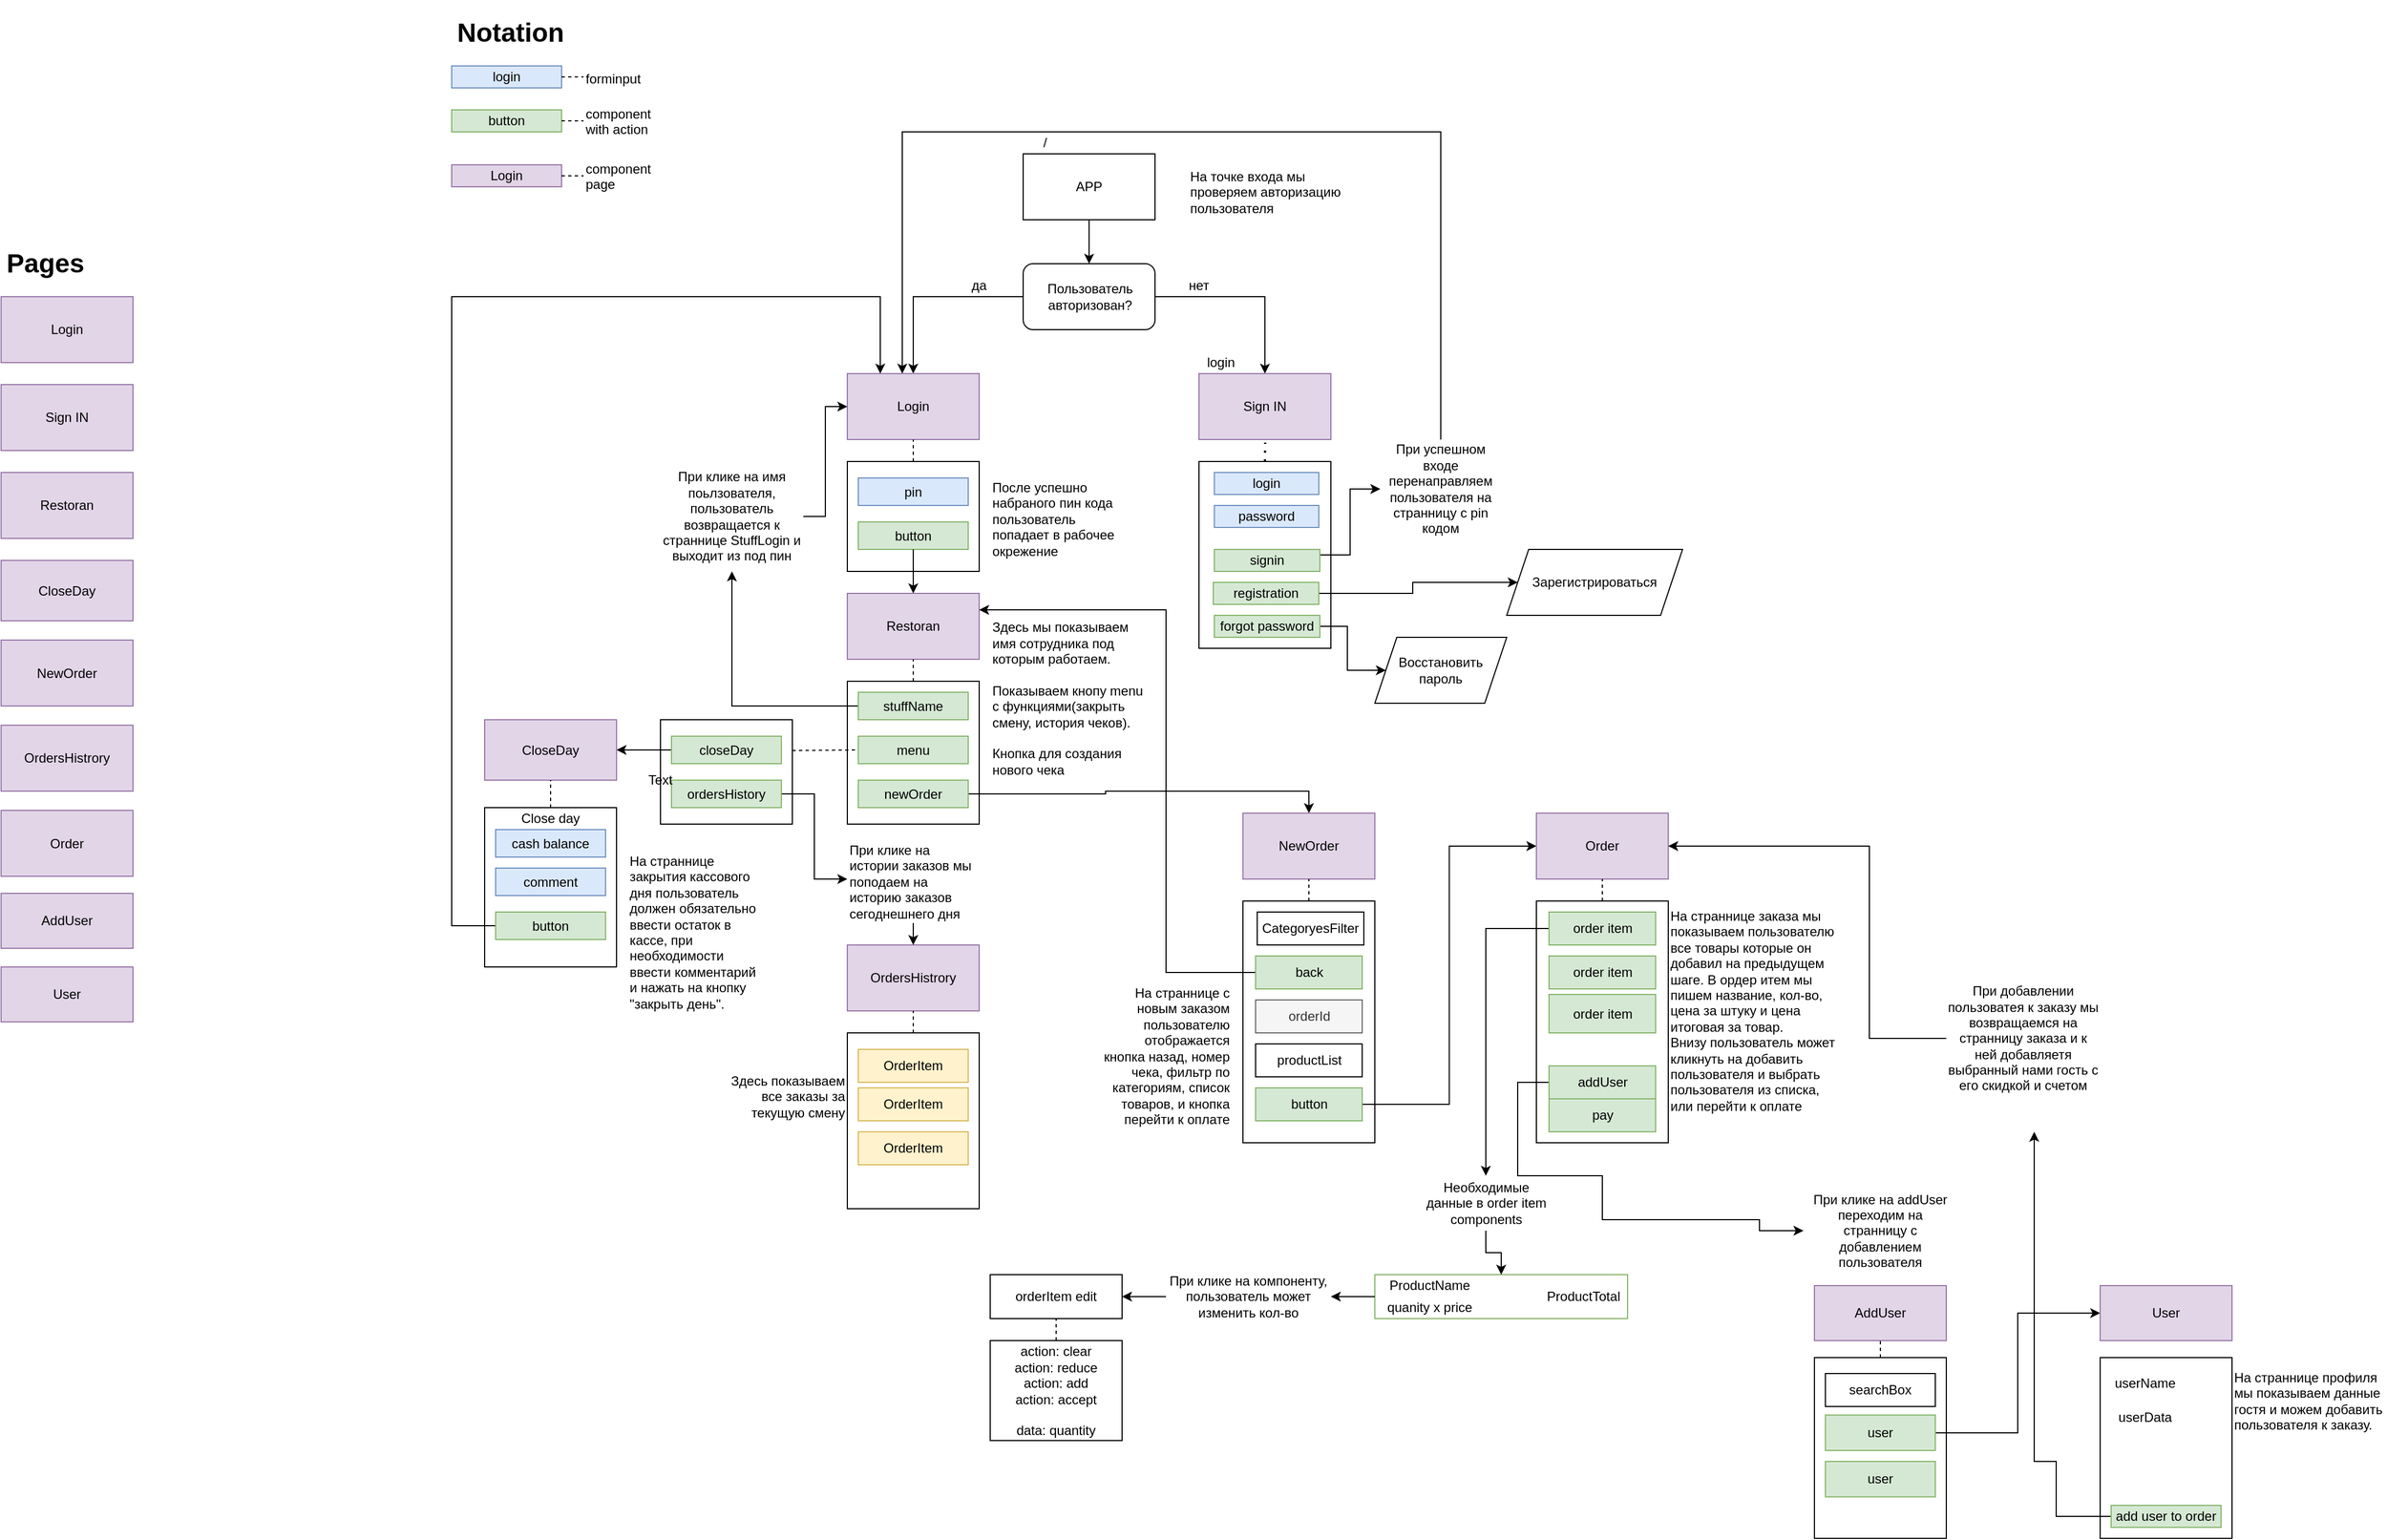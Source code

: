 <mxfile version="14.1.1" type="github" pages="2">
  <diagram id="w1IGCY3nbmWGk3qCiq3O" name="Scenarios">
    <mxGraphModel dx="3290" dy="2552" grid="1" gridSize="10" guides="1" tooltips="1" connect="1" arrows="1" fold="1" page="1" pageScale="1" pageWidth="827" pageHeight="1169" math="0" shadow="0">
      <root>
        <mxCell id="0" />
        <mxCell id="1" parent="0" />
        <mxCell id="aNe1XFJ8YNY24CfK5yjk-10" value="" style="rounded=0;whiteSpace=wrap;html=1;align=center;" vertex="1" parent="1">
          <mxGeometry x="400" y="320" width="120" height="170" as="geometry" />
        </mxCell>
        <mxCell id="w2oGDDwC-yfaYsdd0_vw-14" style="edgeStyle=orthogonalEdgeStyle;rounded=0;orthogonalLoop=1;jettySize=auto;html=1;exitX=0.5;exitY=1;exitDx=0;exitDy=0;entryX=0.5;entryY=0;entryDx=0;entryDy=0;" edge="1" parent="1" source="w2oGDDwC-yfaYsdd0_vw-1" target="w2oGDDwC-yfaYsdd0_vw-8">
          <mxGeometry relative="1" as="geometry" />
        </mxCell>
        <mxCell id="w2oGDDwC-yfaYsdd0_vw-1" value="APP" style="rounded=0;whiteSpace=wrap;html=1;" vertex="1" parent="1">
          <mxGeometry x="240" y="40" width="120" height="60" as="geometry" />
        </mxCell>
        <mxCell id="w2oGDDwC-yfaYsdd0_vw-2" value="На точке входа мы проверяем авторизацию пользователя" style="text;html=1;strokeColor=none;fillColor=none;align=left;verticalAlign=middle;whiteSpace=wrap;rounded=0;" vertex="1" parent="1">
          <mxGeometry x="390" y="50" width="170" height="50" as="geometry" />
        </mxCell>
        <mxCell id="w2oGDDwC-yfaYsdd0_vw-3" value="/" style="text;html=1;strokeColor=none;fillColor=none;align=center;verticalAlign=middle;whiteSpace=wrap;rounded=0;" vertex="1" parent="1">
          <mxGeometry x="240" y="20" width="40" height="20" as="geometry" />
        </mxCell>
        <mxCell id="w2oGDDwC-yfaYsdd0_vw-12" style="edgeStyle=orthogonalEdgeStyle;rounded=0;orthogonalLoop=1;jettySize=auto;html=1;exitX=0;exitY=0.5;exitDx=0;exitDy=0;" edge="1" parent="1" source="w2oGDDwC-yfaYsdd0_vw-8" target="w2oGDDwC-yfaYsdd0_vw-10">
          <mxGeometry relative="1" as="geometry" />
        </mxCell>
        <mxCell id="w2oGDDwC-yfaYsdd0_vw-16" style="edgeStyle=orthogonalEdgeStyle;rounded=0;orthogonalLoop=1;jettySize=auto;html=1;exitX=1;exitY=0.5;exitDx=0;exitDy=0;entryX=0.5;entryY=0;entryDx=0;entryDy=0;" edge="1" parent="1" source="w2oGDDwC-yfaYsdd0_vw-8" target="w2oGDDwC-yfaYsdd0_vw-15">
          <mxGeometry relative="1" as="geometry" />
        </mxCell>
        <mxCell id="w2oGDDwC-yfaYsdd0_vw-8" value="&lt;div style=&quot;text-align: center&quot;&gt;&lt;span&gt;Пользователь авторизован?&lt;/span&gt;&lt;/div&gt;" style="rounded=1;whiteSpace=wrap;html=1;align=left;" vertex="1" parent="1">
          <mxGeometry x="240" y="140" width="120" height="60" as="geometry" />
        </mxCell>
        <mxCell id="w2oGDDwC-yfaYsdd0_vw-10" value="Login" style="rounded=0;whiteSpace=wrap;html=1;align=center;fillColor=#e1d5e7;strokeColor=#9673a6;" vertex="1" parent="1">
          <mxGeometry x="80" y="240" width="120" height="60" as="geometry" />
        </mxCell>
        <mxCell id="w2oGDDwC-yfaYsdd0_vw-13" value="да" style="text;html=1;strokeColor=none;fillColor=none;align=center;verticalAlign=middle;whiteSpace=wrap;rounded=0;" vertex="1" parent="1">
          <mxGeometry x="180" y="150" width="40" height="20" as="geometry" />
        </mxCell>
        <mxCell id="w2oGDDwC-yfaYsdd0_vw-15" value="Sign IN" style="rounded=0;whiteSpace=wrap;html=1;align=center;fillColor=#e1d5e7;strokeColor=#9673a6;" vertex="1" parent="1">
          <mxGeometry x="400" y="240" width="120" height="60" as="geometry" />
        </mxCell>
        <mxCell id="w2oGDDwC-yfaYsdd0_vw-17" value="нет" style="text;html=1;strokeColor=none;fillColor=none;align=center;verticalAlign=middle;whiteSpace=wrap;rounded=0;" vertex="1" parent="1">
          <mxGeometry x="380" y="150" width="40" height="20" as="geometry" />
        </mxCell>
        <mxCell id="w2oGDDwC-yfaYsdd0_vw-31" value="Восстановить пароль" style="shape=parallelogram;perimeter=parallelogramPerimeter;whiteSpace=wrap;html=1;fixedSize=1;align=center;" vertex="1" parent="1">
          <mxGeometry x="560" y="480" width="120" height="60" as="geometry" />
        </mxCell>
        <mxCell id="w2oGDDwC-yfaYsdd0_vw-33" value="Зарегистрироваться" style="shape=parallelogram;perimeter=parallelogramPerimeter;whiteSpace=wrap;html=1;fixedSize=1;align=center;" vertex="1" parent="1">
          <mxGeometry x="680" y="400" width="160" height="60" as="geometry" />
        </mxCell>
        <mxCell id="w2oGDDwC-yfaYsdd0_vw-34" value="login" style="text;html=1;strokeColor=none;fillColor=none;align=center;verticalAlign=middle;whiteSpace=wrap;rounded=0;" vertex="1" parent="1">
          <mxGeometry x="400" y="220" width="40" height="20" as="geometry" />
        </mxCell>
        <mxCell id="aNe1XFJ8YNY24CfK5yjk-3" value="Restoran" style="rounded=0;whiteSpace=wrap;html=1;align=center;fillColor=#e1d5e7;strokeColor=#9673a6;" vertex="1" parent="1">
          <mxGeometry x="80" y="440" width="120" height="60" as="geometry" />
        </mxCell>
        <mxCell id="aNe1XFJ8YNY24CfK5yjk-7" value="login" style="rounded=0;whiteSpace=wrap;html=1;align=center;fillColor=#dae8fc;strokeColor=#6c8ebf;" vertex="1" parent="1">
          <mxGeometry x="414" y="330" width="95" height="20" as="geometry" />
        </mxCell>
        <mxCell id="aNe1XFJ8YNY24CfK5yjk-8" value="password" style="rounded=0;whiteSpace=wrap;html=1;align=center;fillColor=#dae8fc;strokeColor=#6c8ebf;" vertex="1" parent="1">
          <mxGeometry x="414" y="360" width="95" height="20" as="geometry" />
        </mxCell>
        <mxCell id="avErxySmuJCmImi-LPeo-18" style="edgeStyle=orthogonalEdgeStyle;rounded=0;orthogonalLoop=1;jettySize=auto;html=1;exitX=1;exitY=0.25;exitDx=0;exitDy=0;entryX=0;entryY=0.5;entryDx=0;entryDy=0;" edge="1" parent="1" source="aNe1XFJ8YNY24CfK5yjk-11" target="aNe1XFJ8YNY24CfK5yjk-15">
          <mxGeometry relative="1" as="geometry" />
        </mxCell>
        <mxCell id="aNe1XFJ8YNY24CfK5yjk-11" value="signin" style="rounded=0;whiteSpace=wrap;html=1;align=center;fillColor=#d5e8d4;strokeColor=#82b366;" vertex="1" parent="1">
          <mxGeometry x="414" y="400" width="96" height="20" as="geometry" />
        </mxCell>
        <mxCell id="avErxySmuJCmImi-LPeo-17" style="edgeStyle=orthogonalEdgeStyle;rounded=0;orthogonalLoop=1;jettySize=auto;html=1;exitX=1;exitY=0.5;exitDx=0;exitDy=0;entryX=0;entryY=0.5;entryDx=0;entryDy=0;" edge="1" parent="1" source="aNe1XFJ8YNY24CfK5yjk-12" target="w2oGDDwC-yfaYsdd0_vw-33">
          <mxGeometry relative="1" as="geometry" />
        </mxCell>
        <mxCell id="aNe1XFJ8YNY24CfK5yjk-12" value="registration" style="rounded=0;whiteSpace=wrap;html=1;align=center;fillColor=#d5e8d4;strokeColor=#82b366;" vertex="1" parent="1">
          <mxGeometry x="413" y="430" width="96" height="20" as="geometry" />
        </mxCell>
        <mxCell id="avErxySmuJCmImi-LPeo-16" style="edgeStyle=orthogonalEdgeStyle;rounded=0;orthogonalLoop=1;jettySize=auto;html=1;entryX=0;entryY=0.5;entryDx=0;entryDy=0;" edge="1" parent="1" source="aNe1XFJ8YNY24CfK5yjk-13" target="w2oGDDwC-yfaYsdd0_vw-31">
          <mxGeometry relative="1" as="geometry" />
        </mxCell>
        <mxCell id="aNe1XFJ8YNY24CfK5yjk-13" value="forgot password" style="rounded=0;whiteSpace=wrap;html=1;align=center;fillColor=#d5e8d4;strokeColor=#82b366;" vertex="1" parent="1">
          <mxGeometry x="414" y="460" width="96" height="20" as="geometry" />
        </mxCell>
        <mxCell id="aNe1XFJ8YNY24CfK5yjk-14" value="" style="endArrow=none;dashed=1;html=1;dashPattern=1 3;strokeWidth=2;entryX=0.502;entryY=1.047;entryDx=0;entryDy=0;entryPerimeter=0;exitX=0.5;exitY=0;exitDx=0;exitDy=0;" edge="1" parent="1" source="aNe1XFJ8YNY24CfK5yjk-10" target="w2oGDDwC-yfaYsdd0_vw-15">
          <mxGeometry width="50" height="50" relative="1" as="geometry">
            <mxPoint x="400" y="380" as="sourcePoint" />
            <mxPoint x="457" y="310" as="targetPoint" />
          </mxGeometry>
        </mxCell>
        <mxCell id="aNe1XFJ8YNY24CfK5yjk-18" style="edgeStyle=orthogonalEdgeStyle;rounded=0;orthogonalLoop=1;jettySize=auto;html=1;exitX=0.5;exitY=0;exitDx=0;exitDy=0;" edge="1" parent="1" source="aNe1XFJ8YNY24CfK5yjk-15">
          <mxGeometry relative="1" as="geometry">
            <mxPoint x="130" y="240" as="targetPoint" />
            <Array as="points">
              <mxPoint x="620" y="20" />
              <mxPoint x="130" y="20" />
            </Array>
          </mxGeometry>
        </mxCell>
        <mxCell id="aNe1XFJ8YNY24CfK5yjk-15" value="При успешном входе перенаправляем пользователя на странницу с pin кодом" style="text;html=1;strokeColor=none;fillColor=none;align=center;verticalAlign=middle;whiteSpace=wrap;rounded=0;" vertex="1" parent="1">
          <mxGeometry x="565" y="300" width="110" height="90" as="geometry" />
        </mxCell>
        <mxCell id="aNe1XFJ8YNY24CfK5yjk-27" value="" style="endArrow=none;dashed=1;html=1;entryX=0.5;entryY=1;entryDx=0;entryDy=0;exitX=0.5;exitY=0;exitDx=0;exitDy=0;" edge="1" parent="1" source="aNe1XFJ8YNY24CfK5yjk-24" target="w2oGDDwC-yfaYsdd0_vw-10">
          <mxGeometry width="50" height="50" relative="1" as="geometry">
            <mxPoint x="61" y="270" as="sourcePoint" />
            <mxPoint x="110" y="280" as="targetPoint" />
          </mxGeometry>
        </mxCell>
        <mxCell id="aNe1XFJ8YNY24CfK5yjk-32" value="" style="rounded=0;whiteSpace=wrap;html=1;align=right;" vertex="1" parent="1">
          <mxGeometry x="80" y="520" width="120" height="130" as="geometry" />
        </mxCell>
        <mxCell id="aNe1XFJ8YNY24CfK5yjk-33" value="" style="endArrow=none;dashed=1;html=1;entryX=0.5;entryY=1;entryDx=0;entryDy=0;exitX=0.5;exitY=0;exitDx=0;exitDy=0;" edge="1" parent="1" source="aNe1XFJ8YNY24CfK5yjk-32" target="aNe1XFJ8YNY24CfK5yjk-3">
          <mxGeometry width="50" height="50" relative="1" as="geometry">
            <mxPoint x="170" y="570" as="sourcePoint" />
            <mxPoint x="220" y="520" as="targetPoint" />
          </mxGeometry>
        </mxCell>
        <mxCell id="aNe1XFJ8YNY24CfK5yjk-48" style="edgeStyle=orthogonalEdgeStyle;rounded=0;orthogonalLoop=1;jettySize=auto;html=1;exitX=0;exitY=0.5;exitDx=0;exitDy=0;entryX=0.5;entryY=1;entryDx=0;entryDy=0;" edge="1" parent="1" source="aNe1XFJ8YNY24CfK5yjk-36" target="aNe1XFJ8YNY24CfK5yjk-51">
          <mxGeometry relative="1" as="geometry">
            <mxPoint x="-180" y="510" as="targetPoint" />
          </mxGeometry>
        </mxCell>
        <mxCell id="aNe1XFJ8YNY24CfK5yjk-36" value="stuffName" style="rounded=0;whiteSpace=wrap;html=1;align=center;fillColor=#d5e8d4;strokeColor=#82b366;" vertex="1" parent="1">
          <mxGeometry x="90" y="530" width="100" height="25" as="geometry" />
        </mxCell>
        <mxCell id="aNe1XFJ8YNY24CfK5yjk-38" value="menu" style="rounded=0;whiteSpace=wrap;html=1;align=center;fillColor=#d5e8d4;strokeColor=#82b366;" vertex="1" parent="1">
          <mxGeometry x="90" y="570" width="100" height="25" as="geometry" />
        </mxCell>
        <mxCell id="avErxySmuJCmImi-LPeo-57" style="edgeStyle=orthogonalEdgeStyle;rounded=0;orthogonalLoop=1;jettySize=auto;html=1;" edge="1" parent="1" source="aNe1XFJ8YNY24CfK5yjk-39" target="avErxySmuJCmImi-LPeo-47">
          <mxGeometry relative="1" as="geometry" />
        </mxCell>
        <mxCell id="aNe1XFJ8YNY24CfK5yjk-39" value="newOrder" style="rounded=0;whiteSpace=wrap;html=1;align=center;fillColor=#d5e8d4;strokeColor=#82b366;" vertex="1" parent="1">
          <mxGeometry x="90" y="610" width="100" height="25" as="geometry" />
        </mxCell>
        <mxCell id="aNe1XFJ8YNY24CfK5yjk-40" value="" style="endArrow=none;dashed=1;html=1;entryX=0;entryY=0.5;entryDx=0;entryDy=0;" edge="1" parent="1" target="aNe1XFJ8YNY24CfK5yjk-38">
          <mxGeometry width="50" height="50" relative="1" as="geometry">
            <mxPoint x="30" y="583" as="sourcePoint" />
            <mxPoint y="540" as="targetPoint" />
          </mxGeometry>
        </mxCell>
        <mxCell id="aNe1XFJ8YNY24CfK5yjk-42" value="" style="rounded=0;whiteSpace=wrap;html=1;align=right;" vertex="1" parent="1">
          <mxGeometry x="-90" y="555" width="120" height="95" as="geometry" />
        </mxCell>
        <mxCell id="avErxySmuJCmImi-LPeo-3" style="edgeStyle=orthogonalEdgeStyle;rounded=0;orthogonalLoop=1;jettySize=auto;html=1;exitX=0;exitY=0.5;exitDx=0;exitDy=0;entryX=1;entryY=0.5;entryDx=0;entryDy=0;" edge="1" parent="1" source="aNe1XFJ8YNY24CfK5yjk-44" target="avErxySmuJCmImi-LPeo-2">
          <mxGeometry relative="1" as="geometry" />
        </mxCell>
        <mxCell id="aNe1XFJ8YNY24CfK5yjk-44" value="closeDay" style="rounded=0;whiteSpace=wrap;html=1;align=center;fillColor=#d5e8d4;strokeColor=#82b366;" vertex="1" parent="1">
          <mxGeometry x="-80" y="570" width="100" height="25" as="geometry" />
        </mxCell>
        <mxCell id="avErxySmuJCmImi-LPeo-22" style="edgeStyle=orthogonalEdgeStyle;rounded=0;orthogonalLoop=1;jettySize=auto;html=1;entryX=0;entryY=0.5;entryDx=0;entryDy=0;" edge="1" parent="1" source="aNe1XFJ8YNY24CfK5yjk-46" target="avErxySmuJCmImi-LPeo-21">
          <mxGeometry relative="1" as="geometry" />
        </mxCell>
        <mxCell id="aNe1XFJ8YNY24CfK5yjk-46" value="ordersHistory" style="rounded=0;whiteSpace=wrap;html=1;align=center;fillColor=#d5e8d4;strokeColor=#82b366;" vertex="1" parent="1">
          <mxGeometry x="-80" y="610" width="100" height="25" as="geometry" />
        </mxCell>
        <mxCell id="avErxySmuJCmImi-LPeo-43" style="edgeStyle=orthogonalEdgeStyle;rounded=0;orthogonalLoop=1;jettySize=auto;html=1;entryX=0;entryY=0.5;entryDx=0;entryDy=0;" edge="1" parent="1" source="aNe1XFJ8YNY24CfK5yjk-51" target="w2oGDDwC-yfaYsdd0_vw-10">
          <mxGeometry relative="1" as="geometry" />
        </mxCell>
        <mxCell id="aNe1XFJ8YNY24CfK5yjk-51" value="При клике на имя поьлзователя, пользователь возвращается к страннице StuffLogin и выходит из под пин" style="text;html=1;strokeColor=none;fillColor=none;align=center;verticalAlign=middle;whiteSpace=wrap;rounded=0;" vertex="1" parent="1">
          <mxGeometry x="-90" y="320" width="130" height="100" as="geometry" />
        </mxCell>
        <mxCell id="avErxySmuJCmImi-LPeo-2" value="CloseDay" style="rounded=0;whiteSpace=wrap;html=1;align=center;fillColor=#e1d5e7;strokeColor=#9673a6;" vertex="1" parent="1">
          <mxGeometry x="-250" y="555" width="120" height="55" as="geometry" />
        </mxCell>
        <mxCell id="avErxySmuJCmImi-LPeo-4" value="" style="rounded=0;whiteSpace=wrap;html=1;align=right;" vertex="1" parent="1">
          <mxGeometry x="-250" y="635" width="120" height="145" as="geometry" />
        </mxCell>
        <mxCell id="avErxySmuJCmImi-LPeo-12" style="edgeStyle=orthogonalEdgeStyle;rounded=0;orthogonalLoop=1;jettySize=auto;html=1;exitX=0;exitY=0.5;exitDx=0;exitDy=0;entryX=0.25;entryY=0;entryDx=0;entryDy=0;" edge="1" parent="1" source="avErxySmuJCmImi-LPeo-10" target="w2oGDDwC-yfaYsdd0_vw-10">
          <mxGeometry relative="1" as="geometry">
            <mxPoint x="110" y="170" as="targetPoint" />
            <Array as="points">
              <mxPoint x="-280" y="743" />
              <mxPoint x="-280" y="170" />
              <mxPoint x="110" y="170" />
            </Array>
          </mxGeometry>
        </mxCell>
        <mxCell id="avErxySmuJCmImi-LPeo-5" value="cash balance" style="rounded=0;whiteSpace=wrap;html=1;align=center;fillColor=#dae8fc;strokeColor=#6c8ebf;" vertex="1" parent="1">
          <mxGeometry x="-240" y="655" width="100" height="25" as="geometry" />
        </mxCell>
        <mxCell id="avErxySmuJCmImi-LPeo-6" value="Close day" style="text;html=1;strokeColor=none;fillColor=none;align=center;verticalAlign=middle;whiteSpace=wrap;rounded=0;" vertex="1" parent="1">
          <mxGeometry x="-250" y="635" width="120" height="20" as="geometry" />
        </mxCell>
        <mxCell id="avErxySmuJCmImi-LPeo-7" value="comment" style="rounded=0;whiteSpace=wrap;html=1;align=center;fillColor=#dae8fc;strokeColor=#6c8ebf;" vertex="1" parent="1">
          <mxGeometry x="-240" y="690" width="100" height="25" as="geometry" />
        </mxCell>
        <mxCell id="avErxySmuJCmImi-LPeo-10" value="button" style="rounded=0;whiteSpace=wrap;html=1;align=center;fillColor=#d5e8d4;strokeColor=#82b366;" vertex="1" parent="1">
          <mxGeometry x="-240" y="730" width="100" height="25" as="geometry" />
        </mxCell>
        <mxCell id="avErxySmuJCmImi-LPeo-11" value="На страннице закрытия кассового дня пользователь должен обязательно ввести остаток в кассе, при необходимости ввести комментарий и нажать на кнопку &quot;закрыть день&quot;.&amp;nbsp;" style="text;html=1;strokeColor=none;fillColor=none;align=left;verticalAlign=top;whiteSpace=wrap;rounded=0;" vertex="1" parent="1">
          <mxGeometry x="-120" y="670" width="120" height="170" as="geometry" />
        </mxCell>
        <mxCell id="avErxySmuJCmImi-LPeo-13" value="" style="endArrow=none;dashed=1;html=1;entryX=0.5;entryY=1;entryDx=0;entryDy=0;exitX=0.5;exitY=0;exitDx=0;exitDy=0;" edge="1" parent="1" source="avErxySmuJCmImi-LPeo-6" target="avErxySmuJCmImi-LPeo-2">
          <mxGeometry width="50" height="50" relative="1" as="geometry">
            <mxPoint x="-210" y="650" as="sourcePoint" />
            <mxPoint x="-160" y="600" as="targetPoint" />
          </mxGeometry>
        </mxCell>
        <mxCell id="avErxySmuJCmImi-LPeo-20" value="OrdersHistrory" style="rounded=0;whiteSpace=wrap;html=1;align=center;fillColor=#e1d5e7;strokeColor=#9673a6;" vertex="1" parent="1">
          <mxGeometry x="80" y="760" width="120" height="60" as="geometry" />
        </mxCell>
        <mxCell id="avErxySmuJCmImi-LPeo-23" style="edgeStyle=orthogonalEdgeStyle;rounded=0;orthogonalLoop=1;jettySize=auto;html=1;exitX=0.5;exitY=1;exitDx=0;exitDy=0;entryX=0.5;entryY=0;entryDx=0;entryDy=0;" edge="1" parent="1" source="avErxySmuJCmImi-LPeo-21" target="avErxySmuJCmImi-LPeo-20">
          <mxGeometry relative="1" as="geometry" />
        </mxCell>
        <mxCell id="avErxySmuJCmImi-LPeo-21" value="При клике на истории заказов мы поподаем на историю заказов сегоднешнего дня" style="text;html=1;strokeColor=none;fillColor=none;align=left;verticalAlign=top;whiteSpace=wrap;rounded=0;" vertex="1" parent="1">
          <mxGeometry x="80" y="660" width="120" height="80" as="geometry" />
        </mxCell>
        <mxCell id="avErxySmuJCmImi-LPeo-24" value="" style="rounded=0;whiteSpace=wrap;html=1;align=center;" vertex="1" parent="1">
          <mxGeometry x="80" y="840" width="120" height="160" as="geometry" />
        </mxCell>
        <mxCell id="avErxySmuJCmImi-LPeo-25" value="" style="endArrow=none;dashed=1;html=1;entryX=0.5;entryY=1;entryDx=0;entryDy=0;exitX=0.5;exitY=0;exitDx=0;exitDy=0;" edge="1" parent="1" source="avErxySmuJCmImi-LPeo-24" target="avErxySmuJCmImi-LPeo-20">
          <mxGeometry width="50" height="50" relative="1" as="geometry">
            <mxPoint x="110" y="860" as="sourcePoint" />
            <mxPoint x="160" y="810" as="targetPoint" />
          </mxGeometry>
        </mxCell>
        <mxCell id="avErxySmuJCmImi-LPeo-26" value="Здесь показываем все заказы за текущую смену" style="text;html=1;strokeColor=none;fillColor=none;align=right;verticalAlign=top;whiteSpace=wrap;rounded=0;" vertex="1" parent="1">
          <mxGeometry x="-40" y="870" width="120" height="60" as="geometry" />
        </mxCell>
        <mxCell id="avErxySmuJCmImi-LPeo-27" value="OrderItem" style="rounded=0;whiteSpace=wrap;html=1;align=center;fillColor=#fff2cc;strokeColor=#d6b656;" vertex="1" parent="1">
          <mxGeometry x="90" y="855" width="100" height="30" as="geometry" />
        </mxCell>
        <mxCell id="avErxySmuJCmImi-LPeo-29" value="OrderItem" style="rounded=0;whiteSpace=wrap;html=1;align=center;fillColor=#fff2cc;strokeColor=#d6b656;" vertex="1" parent="1">
          <mxGeometry x="90" y="890" width="100" height="30" as="geometry" />
        </mxCell>
        <mxCell id="avErxySmuJCmImi-LPeo-30" value="OrderItem" style="rounded=0;whiteSpace=wrap;html=1;align=center;fillColor=#fff2cc;strokeColor=#d6b656;" vertex="1" parent="1">
          <mxGeometry x="90" y="930" width="100" height="30" as="geometry" />
        </mxCell>
        <mxCell id="avErxySmuJCmImi-LPeo-32" value="login" style="rounded=0;whiteSpace=wrap;html=1;align=center;fillColor=#dae8fc;strokeColor=#6c8ebf;" vertex="1" parent="1">
          <mxGeometry x="-280" y="-40" width="100" height="20" as="geometry" />
        </mxCell>
        <mxCell id="avErxySmuJCmImi-LPeo-34" value="forminput" style="text;html=1;strokeColor=none;fillColor=none;align=left;verticalAlign=top;whiteSpace=wrap;rounded=0;" vertex="1" parent="1">
          <mxGeometry x="-160" y="-42.5" width="60" height="25" as="geometry" />
        </mxCell>
        <mxCell id="avErxySmuJCmImi-LPeo-35" value="" style="endArrow=none;dashed=1;html=1;entryX=0;entryY=0.5;entryDx=0;entryDy=0;exitX=1;exitY=0.5;exitDx=0;exitDy=0;" edge="1" parent="1" source="avErxySmuJCmImi-LPeo-32" target="avErxySmuJCmImi-LPeo-34">
          <mxGeometry width="50" height="50" relative="1" as="geometry">
            <mxPoint x="-180" y="80" as="sourcePoint" />
            <mxPoint x="-130" y="30" as="targetPoint" />
          </mxGeometry>
        </mxCell>
        <mxCell id="avErxySmuJCmImi-LPeo-36" value="button" style="rounded=0;whiteSpace=wrap;html=1;align=center;fillColor=#d5e8d4;strokeColor=#82b366;" vertex="1" parent="1">
          <mxGeometry x="-280" width="100" height="20" as="geometry" />
        </mxCell>
        <mxCell id="avErxySmuJCmImi-LPeo-37" value="component with action" style="text;html=1;strokeColor=none;fillColor=none;align=left;verticalAlign=top;whiteSpace=wrap;rounded=0;" vertex="1" parent="1">
          <mxGeometry x="-160" y="-10" width="80" height="40" as="geometry" />
        </mxCell>
        <mxCell id="avErxySmuJCmImi-LPeo-38" value="" style="endArrow=none;dashed=1;html=1;entryX=0;entryY=0.5;entryDx=0;entryDy=0;exitX=1;exitY=0.5;exitDx=0;exitDy=0;" edge="1" parent="1" source="avErxySmuJCmImi-LPeo-36" target="avErxySmuJCmImi-LPeo-37">
          <mxGeometry width="50" height="50" relative="1" as="geometry">
            <mxPoint x="-200" y="40" as="sourcePoint" />
            <mxPoint x="-150" y="-10" as="targetPoint" />
          </mxGeometry>
        </mxCell>
        <mxCell id="avErxySmuJCmImi-LPeo-41" value="" style="group" vertex="1" connectable="0" parent="1">
          <mxGeometry x="80" y="320" width="120" height="100" as="geometry" />
        </mxCell>
        <mxCell id="aNe1XFJ8YNY24CfK5yjk-24" value="" style="rounded=0;whiteSpace=wrap;html=1;align=center;" vertex="1" parent="avErxySmuJCmImi-LPeo-41">
          <mxGeometry width="120" height="100" as="geometry" />
        </mxCell>
        <mxCell id="aNe1XFJ8YNY24CfK5yjk-25" value="pin" style="rounded=0;whiteSpace=wrap;html=1;align=center;fillColor=#dae8fc;strokeColor=#6c8ebf;" vertex="1" parent="avErxySmuJCmImi-LPeo-41">
          <mxGeometry x="10" y="15" width="100" height="25" as="geometry" />
        </mxCell>
        <mxCell id="aNe1XFJ8YNY24CfK5yjk-28" value="button" style="rounded=0;whiteSpace=wrap;html=1;align=center;fillColor=#d5e8d4;strokeColor=#82b366;" vertex="1" parent="avErxySmuJCmImi-LPeo-41">
          <mxGeometry x="10" y="55" width="100" height="25" as="geometry" />
        </mxCell>
        <mxCell id="aNe1XFJ8YNY24CfK5yjk-29" style="edgeStyle=orthogonalEdgeStyle;rounded=0;orthogonalLoop=1;jettySize=auto;html=1;exitX=0.5;exitY=1;exitDx=0;exitDy=0;" edge="1" parent="avErxySmuJCmImi-LPeo-41" source="aNe1XFJ8YNY24CfK5yjk-24" target="aNe1XFJ8YNY24CfK5yjk-24">
          <mxGeometry relative="1" as="geometry" />
        </mxCell>
        <mxCell id="avErxySmuJCmImi-LPeo-42" style="edgeStyle=orthogonalEdgeStyle;rounded=0;orthogonalLoop=1;jettySize=auto;html=1;exitX=0.5;exitY=1;exitDx=0;exitDy=0;entryX=0.5;entryY=0;entryDx=0;entryDy=0;" edge="1" parent="1" source="aNe1XFJ8YNY24CfK5yjk-28" target="aNe1XFJ8YNY24CfK5yjk-3">
          <mxGeometry relative="1" as="geometry" />
        </mxCell>
        <mxCell id="avErxySmuJCmImi-LPeo-47" value="NewOrder" style="rounded=0;whiteSpace=wrap;html=1;align=center;fillColor=#e1d5e7;strokeColor=#9673a6;" vertex="1" parent="1">
          <mxGeometry x="440" y="640" width="120" height="60" as="geometry" />
        </mxCell>
        <mxCell id="avErxySmuJCmImi-LPeo-48" value="" style="rounded=0;whiteSpace=wrap;html=1;align=center;" vertex="1" parent="1">
          <mxGeometry x="440" y="720" width="120" height="220" as="geometry" />
        </mxCell>
        <mxCell id="avErxySmuJCmImi-LPeo-49" value="На страннице с новым заказом пользователю отображается кнопка назад, номер чека, фильтр по категориям, список товаров, и кнопка перейти к оплате" style="text;html=1;strokeColor=none;fillColor=none;align=right;verticalAlign=top;whiteSpace=wrap;rounded=0;" vertex="1" parent="1">
          <mxGeometry x="310" y="790" width="120" height="140" as="geometry" />
        </mxCell>
        <mxCell id="avErxySmuJCmImi-LPeo-51" value="CategoryesFilter" style="rounded=0;whiteSpace=wrap;html=1;align=center;" vertex="1" parent="1">
          <mxGeometry x="453" y="730" width="97" height="30" as="geometry" />
        </mxCell>
        <mxCell id="avErxySmuJCmImi-LPeo-59" style="edgeStyle=orthogonalEdgeStyle;rounded=0;orthogonalLoop=1;jettySize=auto;html=1;entryX=1;entryY=0.25;entryDx=0;entryDy=0;" edge="1" parent="1" source="avErxySmuJCmImi-LPeo-52" target="aNe1XFJ8YNY24CfK5yjk-3">
          <mxGeometry relative="1" as="geometry">
            <mxPoint x="380" y="490" as="targetPoint" />
            <Array as="points">
              <mxPoint x="370" y="785" />
              <mxPoint x="370" y="455" />
            </Array>
          </mxGeometry>
        </mxCell>
        <mxCell id="avErxySmuJCmImi-LPeo-52" value="back" style="rounded=0;whiteSpace=wrap;html=1;align=center;fillColor=#d5e8d4;strokeColor=#82b366;" vertex="1" parent="1">
          <mxGeometry x="451.5" y="770" width="97" height="30" as="geometry" />
        </mxCell>
        <mxCell id="avErxySmuJCmImi-LPeo-53" value="orderId" style="rounded=0;whiteSpace=wrap;html=1;align=center;fillColor=#f5f5f5;strokeColor=#666666;fontColor=#333333;" vertex="1" parent="1">
          <mxGeometry x="451.5" y="810" width="97" height="30" as="geometry" />
        </mxCell>
        <mxCell id="avErxySmuJCmImi-LPeo-54" value="productList" style="rounded=0;whiteSpace=wrap;html=1;align=center;" vertex="1" parent="1">
          <mxGeometry x="451.5" y="850" width="97" height="30" as="geometry" />
        </mxCell>
        <mxCell id="avErxySmuJCmImi-LPeo-78" style="edgeStyle=orthogonalEdgeStyle;rounded=0;orthogonalLoop=1;jettySize=auto;html=1;entryX=0;entryY=0.5;entryDx=0;entryDy=0;" edge="1" parent="1" source="avErxySmuJCmImi-LPeo-55" target="avErxySmuJCmImi-LPeo-74">
          <mxGeometry relative="1" as="geometry">
            <mxPoint x="710" y="710" as="targetPoint" />
          </mxGeometry>
        </mxCell>
        <mxCell id="avErxySmuJCmImi-LPeo-55" value="button" style="rounded=0;whiteSpace=wrap;html=1;align=center;fillColor=#d5e8d4;strokeColor=#82b366;" vertex="1" parent="1">
          <mxGeometry x="451.5" y="890" width="97" height="30" as="geometry" />
        </mxCell>
        <mxCell id="avErxySmuJCmImi-LPeo-56" value="" style="endArrow=none;dashed=1;html=1;entryX=0.5;entryY=1;entryDx=0;entryDy=0;" edge="1" parent="1" target="avErxySmuJCmImi-LPeo-47">
          <mxGeometry width="50" height="50" relative="1" as="geometry">
            <mxPoint x="500" y="720" as="sourcePoint" />
            <mxPoint x="560" y="710" as="targetPoint" />
          </mxGeometry>
        </mxCell>
        <mxCell id="aNe1XFJ8YNY24CfK5yjk-31" value="После успешно набраного пин кода пользователь попадает в рабочее окрежение" style="text;html=1;strokeColor=none;fillColor=none;align=left;verticalAlign=top;whiteSpace=wrap;rounded=0;" vertex="1" parent="1">
          <mxGeometry x="210" y="330" width="120" height="80" as="geometry" />
        </mxCell>
        <mxCell id="aNe1XFJ8YNY24CfK5yjk-34" value="Здесь мы показываем имя сотрудника под которым работаем.&lt;br&gt;&lt;br&gt;Показываем кнопу menu с функциями(закрыть смену, история чеков).&lt;br&gt;&lt;br&gt;Кнопка для создания нового чека&lt;br&gt;&lt;br&gt;" style="text;html=1;strokeColor=none;fillColor=none;align=left;verticalAlign=middle;whiteSpace=wrap;rounded=0;" vertex="1" parent="1">
          <mxGeometry x="210" y="482.5" width="140" height="120" as="geometry" />
        </mxCell>
        <mxCell id="avErxySmuJCmImi-LPeo-60" value="Login" style="rounded=0;whiteSpace=wrap;html=1;align=center;fillColor=#e1d5e7;strokeColor=#9673a6;" vertex="1" parent="1">
          <mxGeometry x="-280" y="50" width="100" height="20" as="geometry" />
        </mxCell>
        <mxCell id="avErxySmuJCmImi-LPeo-61" value="component page" style="text;html=1;strokeColor=none;fillColor=none;align=left;verticalAlign=top;whiteSpace=wrap;rounded=0;" vertex="1" parent="1">
          <mxGeometry x="-160" y="40" width="80" height="40" as="geometry" />
        </mxCell>
        <mxCell id="avErxySmuJCmImi-LPeo-62" value="" style="endArrow=none;dashed=1;html=1;entryX=0;entryY=0.5;entryDx=0;entryDy=0;exitX=1;exitY=0.5;exitDx=0;exitDy=0;" edge="1" parent="1" source="avErxySmuJCmImi-LPeo-60" target="avErxySmuJCmImi-LPeo-61">
          <mxGeometry width="50" height="50" relative="1" as="geometry">
            <mxPoint x="-280" y="150" as="sourcePoint" />
            <mxPoint x="-230" y="100" as="targetPoint" />
          </mxGeometry>
        </mxCell>
        <mxCell id="avErxySmuJCmImi-LPeo-65" value="Login" style="rounded=0;whiteSpace=wrap;html=1;align=center;fillColor=#e1d5e7;strokeColor=#9673a6;" vertex="1" parent="1">
          <mxGeometry x="-690" y="170" width="120" height="60" as="geometry" />
        </mxCell>
        <mxCell id="avErxySmuJCmImi-LPeo-66" value="Sign IN" style="rounded=0;whiteSpace=wrap;html=1;align=center;fillColor=#e1d5e7;strokeColor=#9673a6;" vertex="1" parent="1">
          <mxGeometry x="-690" y="250" width="120" height="60" as="geometry" />
        </mxCell>
        <mxCell id="avErxySmuJCmImi-LPeo-67" value="Restoran" style="rounded=0;whiteSpace=wrap;html=1;align=center;fillColor=#e1d5e7;strokeColor=#9673a6;" vertex="1" parent="1">
          <mxGeometry x="-690" y="330" width="120" height="60" as="geometry" />
        </mxCell>
        <mxCell id="avErxySmuJCmImi-LPeo-68" value="CloseDay" style="rounded=0;whiteSpace=wrap;html=1;align=center;fillColor=#e1d5e7;strokeColor=#9673a6;" vertex="1" parent="1">
          <mxGeometry x="-690" y="410" width="120" height="55" as="geometry" />
        </mxCell>
        <mxCell id="avErxySmuJCmImi-LPeo-69" value="NewOrder" style="rounded=0;whiteSpace=wrap;html=1;align=center;fillColor=#e1d5e7;strokeColor=#9673a6;" vertex="1" parent="1">
          <mxGeometry x="-690" y="482.5" width="120" height="60" as="geometry" />
        </mxCell>
        <mxCell id="avErxySmuJCmImi-LPeo-70" value="OrdersHistrory" style="rounded=0;whiteSpace=wrap;html=1;align=center;fillColor=#e1d5e7;strokeColor=#9673a6;" vertex="1" parent="1">
          <mxGeometry x="-690" y="560" width="120" height="60" as="geometry" />
        </mxCell>
        <mxCell id="avErxySmuJCmImi-LPeo-71" value="Text" style="text;html=1;strokeColor=none;fillColor=none;align=center;verticalAlign=middle;whiteSpace=wrap;rounded=0;" vertex="1" parent="1">
          <mxGeometry x="-110" y="600" width="40" height="20" as="geometry" />
        </mxCell>
        <mxCell id="avErxySmuJCmImi-LPeo-72" value="&lt;h1&gt;Pages&lt;/h1&gt;" style="text;html=1;strokeColor=none;fillColor=none;spacing=5;spacingTop=-20;whiteSpace=wrap;overflow=hidden;rounded=0;align=left;" vertex="1" parent="1">
          <mxGeometry x="-690" y="120" width="120" height="40" as="geometry" />
        </mxCell>
        <mxCell id="avErxySmuJCmImi-LPeo-73" value="&lt;h1&gt;Notation&lt;/h1&gt;" style="text;html=1;strokeColor=none;fillColor=none;spacing=5;spacingTop=-20;whiteSpace=wrap;overflow=hidden;rounded=0;align=left;" vertex="1" parent="1">
          <mxGeometry x="-280" y="-90" width="120" height="40" as="geometry" />
        </mxCell>
        <mxCell id="avErxySmuJCmImi-LPeo-74" value="Order" style="rounded=0;whiteSpace=wrap;html=1;align=center;fillColor=#e1d5e7;strokeColor=#9673a6;" vertex="1" parent="1">
          <mxGeometry x="707" y="640" width="120" height="60" as="geometry" />
        </mxCell>
        <mxCell id="avErxySmuJCmImi-LPeo-75" value="Order" style="rounded=0;whiteSpace=wrap;html=1;align=center;fillColor=#e1d5e7;strokeColor=#9673a6;" vertex="1" parent="1">
          <mxGeometry x="-690" y="637.5" width="120" height="60" as="geometry" />
        </mxCell>
        <mxCell id="avErxySmuJCmImi-LPeo-76" value="" style="rounded=0;whiteSpace=wrap;html=1;align=center;" vertex="1" parent="1">
          <mxGeometry x="707" y="720" width="120" height="220" as="geometry" />
        </mxCell>
        <mxCell id="avErxySmuJCmImi-LPeo-99" style="edgeStyle=orthogonalEdgeStyle;rounded=0;orthogonalLoop=1;jettySize=auto;html=1;entryX=0.5;entryY=0;entryDx=0;entryDy=0;" edge="1" parent="1" source="avErxySmuJCmImi-LPeo-80" target="avErxySmuJCmImi-LPeo-98">
          <mxGeometry relative="1" as="geometry">
            <Array as="points">
              <mxPoint x="661" y="745" />
            </Array>
          </mxGeometry>
        </mxCell>
        <mxCell id="avErxySmuJCmImi-LPeo-80" value="order item" style="rounded=0;whiteSpace=wrap;html=1;align=center;fillColor=#d5e8d4;strokeColor=#82b366;" vertex="1" parent="1">
          <mxGeometry x="718.5" y="730" width="97" height="30" as="geometry" />
        </mxCell>
        <mxCell id="avErxySmuJCmImi-LPeo-81" value="" style="endArrow=none;dashed=1;html=1;entryX=0.5;entryY=1;entryDx=0;entryDy=0;exitX=0.5;exitY=0;exitDx=0;exitDy=0;" edge="1" parent="1" source="avErxySmuJCmImi-LPeo-76" target="avErxySmuJCmImi-LPeo-74">
          <mxGeometry width="50" height="50" relative="1" as="geometry">
            <mxPoint x="510" y="810" as="sourcePoint" />
            <mxPoint x="560" y="760" as="targetPoint" />
          </mxGeometry>
        </mxCell>
        <mxCell id="avErxySmuJCmImi-LPeo-82" value="order item" style="rounded=0;whiteSpace=wrap;html=1;align=center;fillColor=#d5e8d4;strokeColor=#82b366;" vertex="1" parent="1">
          <mxGeometry x="718.5" y="770" width="97" height="30" as="geometry" />
        </mxCell>
        <mxCell id="avErxySmuJCmImi-LPeo-83" value="order item" style="rounded=0;whiteSpace=wrap;html=1;align=center;fillColor=#d5e8d4;strokeColor=#82b366;" vertex="1" parent="1">
          <mxGeometry x="718.5" y="805" width="97" height="35" as="geometry" />
        </mxCell>
        <mxCell id="avErxySmuJCmImi-LPeo-84" value="pay" style="rounded=0;whiteSpace=wrap;html=1;align=center;fillColor=#d5e8d4;strokeColor=#82b366;" vertex="1" parent="1">
          <mxGeometry x="718.5" y="900" width="97" height="30" as="geometry" />
        </mxCell>
        <mxCell id="avErxySmuJCmImi-LPeo-112" style="edgeStyle=orthogonalEdgeStyle;rounded=0;orthogonalLoop=1;jettySize=auto;html=1;entryX=0;entryY=0.5;entryDx=0;entryDy=0;exitX=0;exitY=0.5;exitDx=0;exitDy=0;" edge="1" parent="1" source="avErxySmuJCmImi-LPeo-85" target="avErxySmuJCmImi-LPeo-111">
          <mxGeometry relative="1" as="geometry">
            <mxPoint x="690" y="960" as="targetPoint" />
            <Array as="points">
              <mxPoint x="690" y="885" />
              <mxPoint x="690" y="970" />
              <mxPoint x="767" y="970" />
              <mxPoint x="767" y="1010" />
              <mxPoint x="910" y="1010" />
              <mxPoint x="910" y="1020" />
            </Array>
          </mxGeometry>
        </mxCell>
        <mxCell id="avErxySmuJCmImi-LPeo-85" value="addUser" style="rounded=0;whiteSpace=wrap;html=1;align=center;fillColor=#d5e8d4;strokeColor=#82b366;" vertex="1" parent="1">
          <mxGeometry x="718.5" y="870" width="97" height="30" as="geometry" />
        </mxCell>
        <mxCell id="avErxySmuJCmImi-LPeo-86" value="На страннице заказа мы показываем пользователю все товары которые он добавил на предыдущем шаге. В ордер итем мы пишем название, кол-во, цена за штуку и цена итоговая за товар.&amp;nbsp;&lt;br&gt;Внизу пользователь может кликнуть на добавить пользователя и выбрать пользователя из списка, или перейти к оплате" style="text;html=1;strokeColor=none;fillColor=none;align=left;verticalAlign=top;whiteSpace=wrap;rounded=0;" vertex="1" parent="1">
          <mxGeometry x="827" y="720" width="153" height="220" as="geometry" />
        </mxCell>
        <mxCell id="avErxySmuJCmImi-LPeo-97" value="" style="group" vertex="1" connectable="0" parent="1">
          <mxGeometry x="560" y="1060" width="230" height="40" as="geometry" />
        </mxCell>
        <mxCell id="avErxySmuJCmImi-LPeo-90" value="" style="rounded=0;whiteSpace=wrap;html=1;align=center;strokeColor=#82b366;fillColor=none;" vertex="1" parent="avErxySmuJCmImi-LPeo-97">
          <mxGeometry width="230" height="40" as="geometry" />
        </mxCell>
        <mxCell id="avErxySmuJCmImi-LPeo-91" value="ProductName" style="text;html=1;strokeColor=none;fillColor=none;align=center;verticalAlign=middle;whiteSpace=wrap;rounded=0;" vertex="1" parent="avErxySmuJCmImi-LPeo-97">
          <mxGeometry x="30" width="40" height="20" as="geometry" />
        </mxCell>
        <mxCell id="avErxySmuJCmImi-LPeo-92" value="quanity x price" style="text;html=1;strokeColor=none;fillColor=none;align=center;verticalAlign=middle;whiteSpace=wrap;rounded=0;" vertex="1" parent="avErxySmuJCmImi-LPeo-97">
          <mxGeometry y="20" width="100" height="20" as="geometry" />
        </mxCell>
        <mxCell id="avErxySmuJCmImi-LPeo-94" value="ProductTotal" style="text;html=1;strokeColor=none;fillColor=none;align=center;verticalAlign=middle;whiteSpace=wrap;rounded=0;" vertex="1" parent="avErxySmuJCmImi-LPeo-97">
          <mxGeometry x="170" y="10" width="40" height="20" as="geometry" />
        </mxCell>
        <mxCell id="avErxySmuJCmImi-LPeo-100" style="edgeStyle=orthogonalEdgeStyle;rounded=0;orthogonalLoop=1;jettySize=auto;html=1;entryX=0.5;entryY=0;entryDx=0;entryDy=0;" edge="1" parent="1" source="avErxySmuJCmImi-LPeo-98" target="avErxySmuJCmImi-LPeo-90">
          <mxGeometry relative="1" as="geometry" />
        </mxCell>
        <mxCell id="avErxySmuJCmImi-LPeo-98" value="Необходимые данные в order item components" style="text;html=1;strokeColor=none;fillColor=none;align=center;verticalAlign=middle;whiteSpace=wrap;rounded=0;" vertex="1" parent="1">
          <mxGeometry x="603.5" y="970" width="115" height="50" as="geometry" />
        </mxCell>
        <mxCell id="avErxySmuJCmImi-LPeo-105" style="edgeStyle=orthogonalEdgeStyle;rounded=0;orthogonalLoop=1;jettySize=auto;html=1;" edge="1" parent="1" source="avErxySmuJCmImi-LPeo-103" target="avErxySmuJCmImi-LPeo-106">
          <mxGeometry relative="1" as="geometry">
            <mxPoint x="290" y="1080" as="targetPoint" />
          </mxGeometry>
        </mxCell>
        <mxCell id="avErxySmuJCmImi-LPeo-103" value="При клике на компоненту, пользователь может изменить кол-во" style="text;html=1;strokeColor=none;fillColor=none;align=center;verticalAlign=middle;whiteSpace=wrap;rounded=0;" vertex="1" parent="1">
          <mxGeometry x="370" y="1040" width="150" height="80" as="geometry" />
        </mxCell>
        <mxCell id="avErxySmuJCmImi-LPeo-104" style="edgeStyle=orthogonalEdgeStyle;rounded=0;orthogonalLoop=1;jettySize=auto;html=1;" edge="1" parent="1" source="avErxySmuJCmImi-LPeo-90" target="avErxySmuJCmImi-LPeo-103">
          <mxGeometry relative="1" as="geometry" />
        </mxCell>
        <mxCell id="avErxySmuJCmImi-LPeo-106" value="orderItem edit" style="rounded=0;whiteSpace=wrap;html=1;" vertex="1" parent="1">
          <mxGeometry x="210" y="1060" width="120" height="40" as="geometry" />
        </mxCell>
        <mxCell id="avErxySmuJCmImi-LPeo-109" value="action: clear&lt;br&gt;action:&amp;nbsp;reduce&lt;br&gt;action: add&lt;br&gt;action: accept&lt;br&gt;&lt;br&gt;data: quantity" style="rounded=0;whiteSpace=wrap;html=1;fillColor=none;align=center;" vertex="1" parent="1">
          <mxGeometry x="210" y="1120" width="120" height="91" as="geometry" />
        </mxCell>
        <mxCell id="avErxySmuJCmImi-LPeo-110" value="" style="endArrow=none;dashed=1;html=1;exitX=0.5;exitY=0;exitDx=0;exitDy=0;entryX=0.5;entryY=1;entryDx=0;entryDy=0;" edge="1" parent="1" source="avErxySmuJCmImi-LPeo-109" target="avErxySmuJCmImi-LPeo-106">
          <mxGeometry width="50" height="50" relative="1" as="geometry">
            <mxPoint x="250" y="1110" as="sourcePoint" />
            <mxPoint x="300" y="1060" as="targetPoint" />
          </mxGeometry>
        </mxCell>
        <mxCell id="avErxySmuJCmImi-LPeo-111" value="При клике на addUser переходим на странницу с добавлением пользователя" style="text;html=1;strokeColor=none;fillColor=none;align=center;verticalAlign=middle;whiteSpace=wrap;rounded=0;" vertex="1" parent="1">
          <mxGeometry x="950" y="980" width="140" height="80" as="geometry" />
        </mxCell>
        <mxCell id="avErxySmuJCmImi-LPeo-113" value="AddUser" style="rounded=0;whiteSpace=wrap;html=1;fillColor=#e1d5e7;align=center;strokeColor=#9673a6;" vertex="1" parent="1">
          <mxGeometry x="960" y="1070" width="120" height="50" as="geometry" />
        </mxCell>
        <mxCell id="avErxySmuJCmImi-LPeo-115" value="" style="rounded=0;whiteSpace=wrap;html=1;fillColor=none;align=center;" vertex="1" parent="1">
          <mxGeometry x="960" y="1135.5" width="120" height="164.5" as="geometry" />
        </mxCell>
        <mxCell id="avErxySmuJCmImi-LPeo-116" value="searchBox" style="rounded=0;whiteSpace=wrap;html=1;fillColor=none;align=center;" vertex="1" parent="1">
          <mxGeometry x="970" y="1150" width="100" height="30" as="geometry" />
        </mxCell>
        <mxCell id="avErxySmuJCmImi-LPeo-117" value="" style="endArrow=none;dashed=1;html=1;entryX=0.5;entryY=1;entryDx=0;entryDy=0;" edge="1" parent="1" source="avErxySmuJCmImi-LPeo-115" target="avErxySmuJCmImi-LPeo-113">
          <mxGeometry width="50" height="50" relative="1" as="geometry">
            <mxPoint x="880" y="1140" as="sourcePoint" />
            <mxPoint x="930" y="1090" as="targetPoint" />
          </mxGeometry>
        </mxCell>
        <mxCell id="avErxySmuJCmImi-LPeo-122" style="edgeStyle=orthogonalEdgeStyle;rounded=0;orthogonalLoop=1;jettySize=auto;html=1;entryX=0;entryY=0.5;entryDx=0;entryDy=0;" edge="1" parent="1" source="avErxySmuJCmImi-LPeo-118" target="avErxySmuJCmImi-LPeo-120">
          <mxGeometry relative="1" as="geometry" />
        </mxCell>
        <mxCell id="avErxySmuJCmImi-LPeo-118" value="user" style="rounded=0;whiteSpace=wrap;html=1;fillColor=#d5e8d4;align=center;strokeColor=#82b366;" vertex="1" parent="1">
          <mxGeometry x="970" y="1187.75" width="100" height="32.25" as="geometry" />
        </mxCell>
        <mxCell id="avErxySmuJCmImi-LPeo-119" value="user" style="rounded=0;whiteSpace=wrap;html=1;fillColor=#d5e8d4;align=center;strokeColor=#82b366;" vertex="1" parent="1">
          <mxGeometry x="970" y="1230" width="100" height="32.25" as="geometry" />
        </mxCell>
        <mxCell id="avErxySmuJCmImi-LPeo-120" value="User" style="rounded=0;whiteSpace=wrap;html=1;fillColor=#e1d5e7;align=center;strokeColor=#9673a6;" vertex="1" parent="1">
          <mxGeometry x="1220" y="1070" width="120" height="50" as="geometry" />
        </mxCell>
        <mxCell id="avErxySmuJCmImi-LPeo-123" value="" style="rounded=0;whiteSpace=wrap;html=1;fillColor=none;align=center;" vertex="1" parent="1">
          <mxGeometry x="1220" y="1135.5" width="120" height="164.5" as="geometry" />
        </mxCell>
        <mxCell id="avErxySmuJCmImi-LPeo-129" style="edgeStyle=orthogonalEdgeStyle;rounded=0;orthogonalLoop=1;jettySize=auto;html=1;entryX=1;entryY=0.5;entryDx=0;entryDy=0;" edge="1" parent="1" source="avErxySmuJCmImi-LPeo-131" target="avErxySmuJCmImi-LPeo-74">
          <mxGeometry relative="1" as="geometry">
            <mxPoint x="1120" y="770" as="targetPoint" />
            <Array as="points">
              <mxPoint x="1010" y="845" />
              <mxPoint x="1010" y="670" />
            </Array>
          </mxGeometry>
        </mxCell>
        <mxCell id="avErxySmuJCmImi-LPeo-133" style="edgeStyle=orthogonalEdgeStyle;rounded=0;orthogonalLoop=1;jettySize=auto;html=1;" edge="1" parent="1" source="avErxySmuJCmImi-LPeo-124" target="avErxySmuJCmImi-LPeo-131">
          <mxGeometry relative="1" as="geometry">
            <mxPoint x="1170" y="980" as="targetPoint" />
            <Array as="points">
              <mxPoint x="1180" y="1280" />
              <mxPoint x="1180" y="1230" />
              <mxPoint x="1160" y="1230" />
            </Array>
          </mxGeometry>
        </mxCell>
        <mxCell id="avErxySmuJCmImi-LPeo-124" value="add user to order" style="rounded=0;whiteSpace=wrap;html=1;fillColor=#d5e8d4;align=center;strokeColor=#82b366;" vertex="1" parent="1">
          <mxGeometry x="1230" y="1270" width="100" height="20" as="geometry" />
        </mxCell>
        <mxCell id="avErxySmuJCmImi-LPeo-127" value="userName" style="text;html=1;strokeColor=none;fillColor=none;align=center;verticalAlign=middle;whiteSpace=wrap;rounded=0;" vertex="1" parent="1">
          <mxGeometry x="1241" y="1149" width="40" height="20" as="geometry" />
        </mxCell>
        <mxCell id="avErxySmuJCmImi-LPeo-128" value="userData" style="text;html=1;strokeColor=none;fillColor=none;align=center;verticalAlign=middle;whiteSpace=wrap;rounded=0;" vertex="1" parent="1">
          <mxGeometry x="1241" y="1180" width="40" height="20" as="geometry" />
        </mxCell>
        <mxCell id="avErxySmuJCmImi-LPeo-130" value="На страннице профиля мы показываем данные гостя и можем добавить пользователя к заказу." style="text;html=1;strokeColor=none;fillColor=none;align=left;verticalAlign=top;whiteSpace=wrap;rounded=0;" vertex="1" parent="1">
          <mxGeometry x="1340" y="1140" width="140" height="160" as="geometry" />
        </mxCell>
        <mxCell id="avErxySmuJCmImi-LPeo-131" value="При добавлении пользоватея к заказу мы возвращаемся на странницу заказа и к ней добавляетя выбранный нами гость с его скидкой и счетом" style="text;html=1;strokeColor=none;fillColor=none;align=center;verticalAlign=middle;whiteSpace=wrap;rounded=0;" vertex="1" parent="1">
          <mxGeometry x="1080" y="760" width="140" height="170" as="geometry" />
        </mxCell>
        <mxCell id="avErxySmuJCmImi-LPeo-134" value="AddUser" style="rounded=0;whiteSpace=wrap;html=1;fillColor=#e1d5e7;align=center;strokeColor=#9673a6;" vertex="1" parent="1">
          <mxGeometry x="-690" y="713" width="120" height="50" as="geometry" />
        </mxCell>
        <mxCell id="avErxySmuJCmImi-LPeo-135" value="User" style="rounded=0;whiteSpace=wrap;html=1;fillColor=#e1d5e7;align=center;strokeColor=#9673a6;" vertex="1" parent="1">
          <mxGeometry x="-690" y="780" width="120" height="50" as="geometry" />
        </mxCell>
      </root>
    </mxGraphModel>
  </diagram>
  <diagram id="Fdd5uCRcAM72iZbEjS7j" name="SignIn">
    <mxGraphModel dx="479" dy="314" grid="1" gridSize="10" guides="1" tooltips="1" connect="1" arrows="1" fold="1" page="1" pageScale="1" pageWidth="827" pageHeight="1169" math="0" shadow="0">
      <root>
        <mxCell id="MEYYuDmpujNnPS7k1JJJ-0" />
        <mxCell id="MEYYuDmpujNnPS7k1JJJ-1" parent="MEYYuDmpujNnPS7k1JJJ-0" />
        <mxCell id="MEYYuDmpujNnPS7k1JJJ-2" value="" style="rounded=0;whiteSpace=wrap;html=1;align=left;" vertex="1" parent="MEYYuDmpujNnPS7k1JJJ-1">
          <mxGeometry x="280" y="150" width="190" height="210" as="geometry" />
        </mxCell>
        <mxCell id="MEYYuDmpujNnPS7k1JJJ-3" value="" style="rounded=0;whiteSpace=wrap;html=1;align=left;" vertex="1" parent="MEYYuDmpujNnPS7k1JJJ-1">
          <mxGeometry x="315" y="170" width="120" height="170" as="geometry" />
        </mxCell>
        <mxCell id="MEYYuDmpujNnPS7k1JJJ-4" value="" style="rounded=0;whiteSpace=wrap;html=1;align=left;" vertex="1" parent="MEYYuDmpujNnPS7k1JJJ-1">
          <mxGeometry x="327.5" y="180" width="95" height="47.5" as="geometry" />
        </mxCell>
        <mxCell id="MEYYuDmpujNnPS7k1JJJ-5" value="container" style="text;html=1;strokeColor=none;fillColor=none;align=center;verticalAlign=middle;whiteSpace=wrap;rounded=0;" vertex="1" parent="MEYYuDmpujNnPS7k1JJJ-1">
          <mxGeometry x="287.5" y="130" width="32.5" height="20" as="geometry" />
        </mxCell>
        <mxCell id="MEYYuDmpujNnPS7k1JJJ-6" value="Text" style="text;html=1;strokeColor=none;fillColor=none;align=center;verticalAlign=middle;whiteSpace=wrap;rounded=0;" vertex="1" parent="MEYYuDmpujNnPS7k1JJJ-1">
          <mxGeometry x="315" y="150" width="40" height="20" as="geometry" />
        </mxCell>
      </root>
    </mxGraphModel>
  </diagram>
</mxfile>
